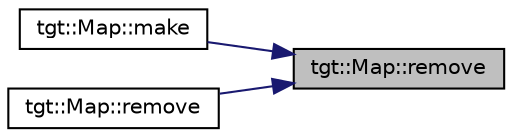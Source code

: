 digraph "tgt::Map::remove"
{
 // LATEX_PDF_SIZE
  edge [fontname="Helvetica",fontsize="10",labelfontname="Helvetica",labelfontsize="10"];
  node [fontname="Helvetica",fontsize="10",shape=record];
  rankdir="RL";
  Node1 [label="tgt::Map::remove",height=0.2,width=0.4,color="black", fillcolor="grey75", style="filled", fontcolor="black",tooltip=" "];
  Node1 -> Node2 [dir="back",color="midnightblue",fontsize="10",style="solid"];
  Node2 [label="tgt::Map::make",height=0.2,width=0.4,color="black", fillcolor="white", style="filled",URL="$namespacetgt_1_1_map.html#ae955f3e7f19a2015f8988c511547d239",tooltip=" "];
  Node1 -> Node3 [dir="back",color="midnightblue",fontsize="10",style="solid"];
  Node3 [label="tgt::Map::remove",height=0.2,width=0.4,color="black", fillcolor="white", style="filled",URL="$namespacetgt_1_1_map.html#adde93f4670248f670a099b3c62ad2329",tooltip=" "];
}
